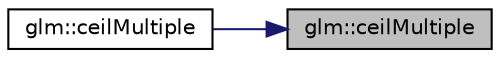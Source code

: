 digraph "glm::ceilMultiple"
{
 // LATEX_PDF_SIZE
  edge [fontname="Helvetica",fontsize="10",labelfontname="Helvetica",labelfontsize="10"];
  node [fontname="Helvetica",fontsize="10",shape=record];
  rankdir="RL";
  Node1 [label="glm::ceilMultiple",height=0.2,width=0.4,color="black", fillcolor="grey75", style="filled", fontcolor="black",tooltip=" "];
  Node1 -> Node2 [dir="back",color="midnightblue",fontsize="10",style="solid",fontname="Helvetica"];
  Node2 [label="glm::ceilMultiple",height=0.2,width=0.4,color="black", fillcolor="white", style="filled",URL="$group__gtc__round.html#gafe632af669ac57d670ca18e3665a12ca",tooltip=" "];
}

